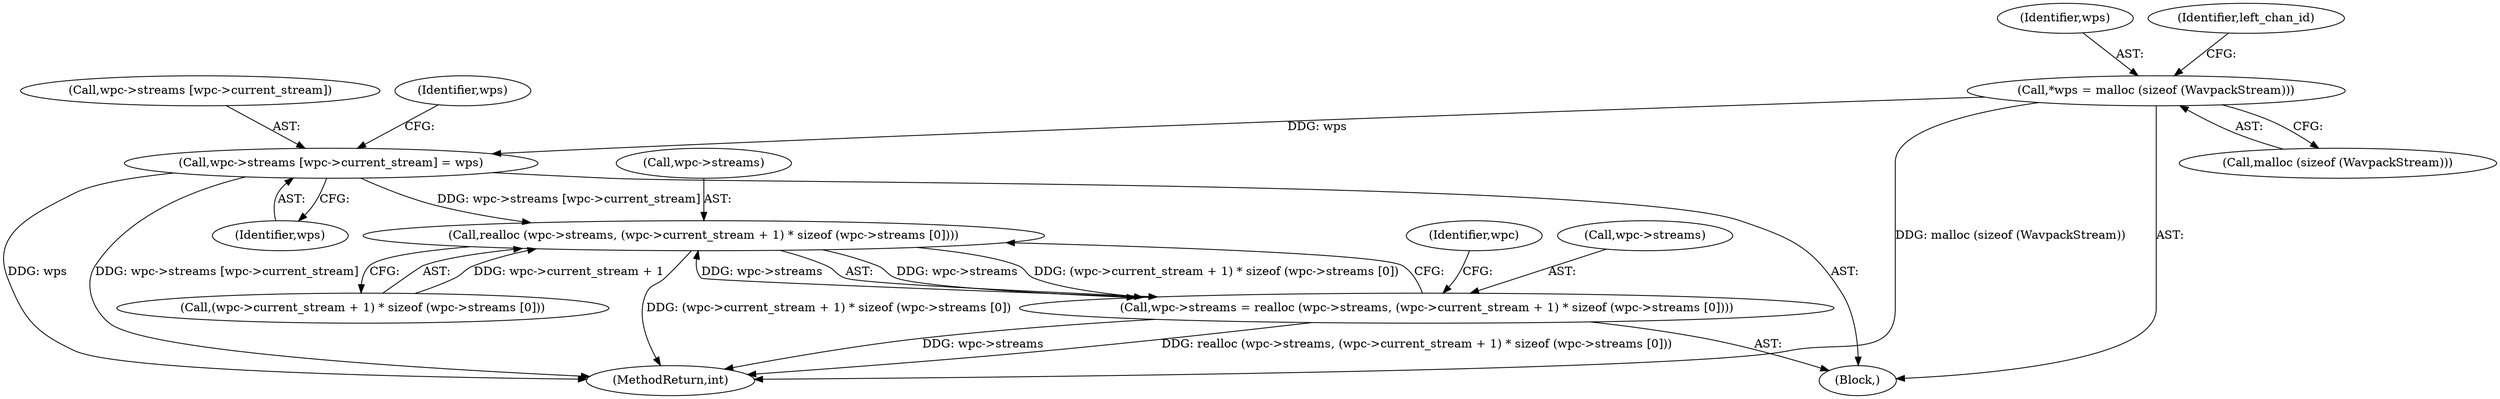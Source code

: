 digraph "0_WavPack_070ef6f138956d9ea9612e69586152339dbefe51@array" {
"1000730" [label="(Call,wpc->streams [wpc->current_stream] = wps)"];
"1000692" [label="(Call,*wps = malloc (sizeof (WavpackStream)))"];
"1000714" [label="(Call,realloc (wpc->streams, (wpc->current_stream + 1) * sizeof (wpc->streams [0])))"];
"1000710" [label="(Call,wpc->streams = realloc (wpc->streams, (wpc->current_stream + 1) * sizeof (wpc->streams [0])))"];
"1000714" [label="(Call,realloc (wpc->streams, (wpc->current_stream + 1) * sizeof (wpc->streams [0])))"];
"1000694" [label="(Call,malloc (sizeof (WavpackStream)))"];
"1000715" [label="(Call,wpc->streams)"];
"1000690" [label="(Block,)"];
"1000738" [label="(Identifier,wps)"];
"1000989" [label="(MethodReturn,int)"];
"1000711" [label="(Call,wpc->streams)"];
"1000693" [label="(Identifier,wps)"];
"1000733" [label="(Identifier,wpc)"];
"1000741" [label="(Identifier,wps)"];
"1000710" [label="(Call,wpc->streams = realloc (wpc->streams, (wpc->current_stream + 1) * sizeof (wpc->streams [0])))"];
"1000692" [label="(Call,*wps = malloc (sizeof (WavpackStream)))"];
"1000699" [label="(Identifier,left_chan_id)"];
"1000718" [label="(Call,(wpc->current_stream + 1) * sizeof (wpc->streams [0]))"];
"1000730" [label="(Call,wpc->streams [wpc->current_stream] = wps)"];
"1000731" [label="(Call,wpc->streams [wpc->current_stream])"];
"1000730" -> "1000690"  [label="AST: "];
"1000730" -> "1000738"  [label="CFG: "];
"1000731" -> "1000730"  [label="AST: "];
"1000738" -> "1000730"  [label="AST: "];
"1000741" -> "1000730"  [label="CFG: "];
"1000730" -> "1000989"  [label="DDG: wps"];
"1000730" -> "1000989"  [label="DDG: wpc->streams [wpc->current_stream]"];
"1000730" -> "1000714"  [label="DDG: wpc->streams [wpc->current_stream]"];
"1000692" -> "1000730"  [label="DDG: wps"];
"1000692" -> "1000690"  [label="AST: "];
"1000692" -> "1000694"  [label="CFG: "];
"1000693" -> "1000692"  [label="AST: "];
"1000694" -> "1000692"  [label="AST: "];
"1000699" -> "1000692"  [label="CFG: "];
"1000692" -> "1000989"  [label="DDG: malloc (sizeof (WavpackStream))"];
"1000714" -> "1000710"  [label="AST: "];
"1000714" -> "1000718"  [label="CFG: "];
"1000715" -> "1000714"  [label="AST: "];
"1000718" -> "1000714"  [label="AST: "];
"1000710" -> "1000714"  [label="CFG: "];
"1000714" -> "1000989"  [label="DDG: (wpc->current_stream + 1) * sizeof (wpc->streams [0])"];
"1000714" -> "1000710"  [label="DDG: wpc->streams"];
"1000714" -> "1000710"  [label="DDG: (wpc->current_stream + 1) * sizeof (wpc->streams [0])"];
"1000710" -> "1000714"  [label="DDG: wpc->streams"];
"1000718" -> "1000714"  [label="DDG: wpc->current_stream + 1"];
"1000710" -> "1000690"  [label="AST: "];
"1000711" -> "1000710"  [label="AST: "];
"1000733" -> "1000710"  [label="CFG: "];
"1000710" -> "1000989"  [label="DDG: realloc (wpc->streams, (wpc->current_stream + 1) * sizeof (wpc->streams [0]))"];
"1000710" -> "1000989"  [label="DDG: wpc->streams"];
}
